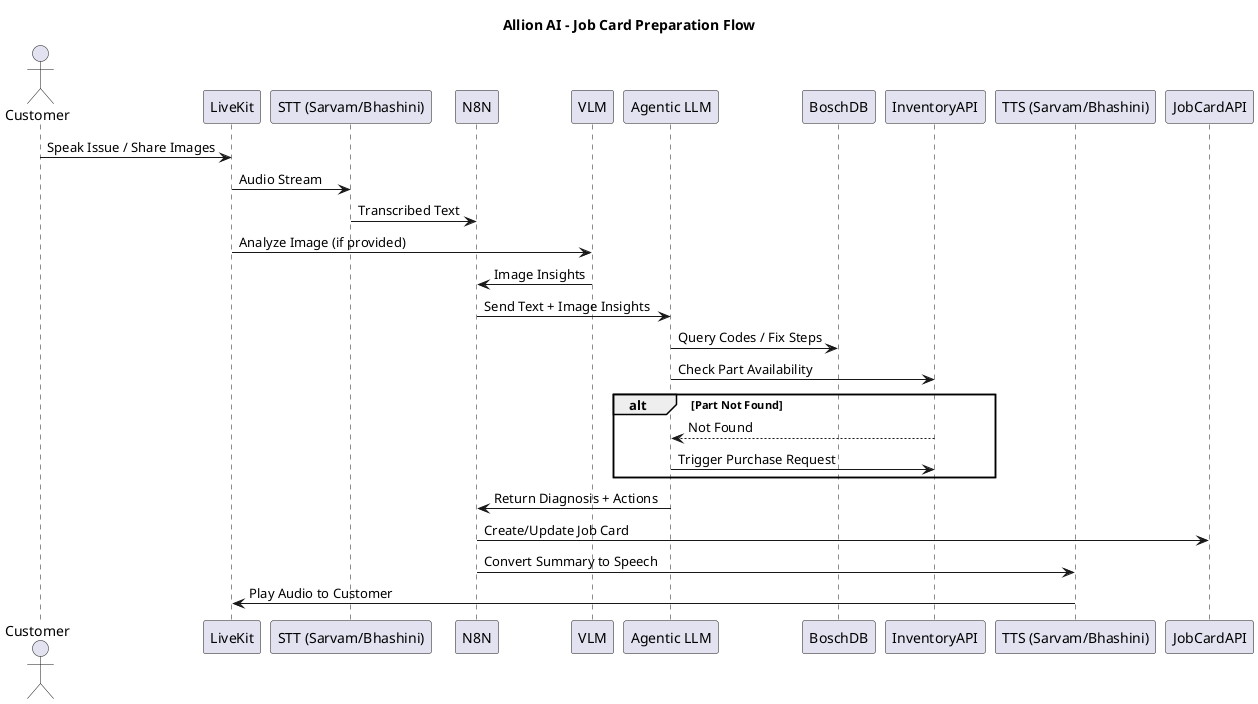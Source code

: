 @startuml
title Allion AI - Job Card Preparation Flow

actor Customer
participant LiveKit
participant STT as "STT (Sarvam/Bhashini)"
participant N8N
participant VLM
participant LLM as "Agentic LLM"
participant BoschDB
participant InventoryAPI
participant TTS as "TTS (Sarvam/Bhashini)"
participant JobCardAPI

Customer -> LiveKit : Speak Issue / Share Images
LiveKit -> STT : Audio Stream
STT -> N8N : Transcribed Text
LiveKit -> VLM : Analyze Image (if provided)
VLM -> N8N : Image Insights
N8N -> LLM : Send Text + Image Insights
LLM -> BoschDB : Query Codes / Fix Steps
LLM -> InventoryAPI : Check Part Availability
alt Part Not Found
    InventoryAPI --> LLM : Not Found
    LLM -> InventoryAPI : Trigger Purchase Request
end
LLM -> N8N : Return Diagnosis + Actions
N8N -> JobCardAPI : Create/Update Job Card
N8N -> TTS : Convert Summary to Speech
TTS -> LiveKit : Play Audio to Customer
@enduml
